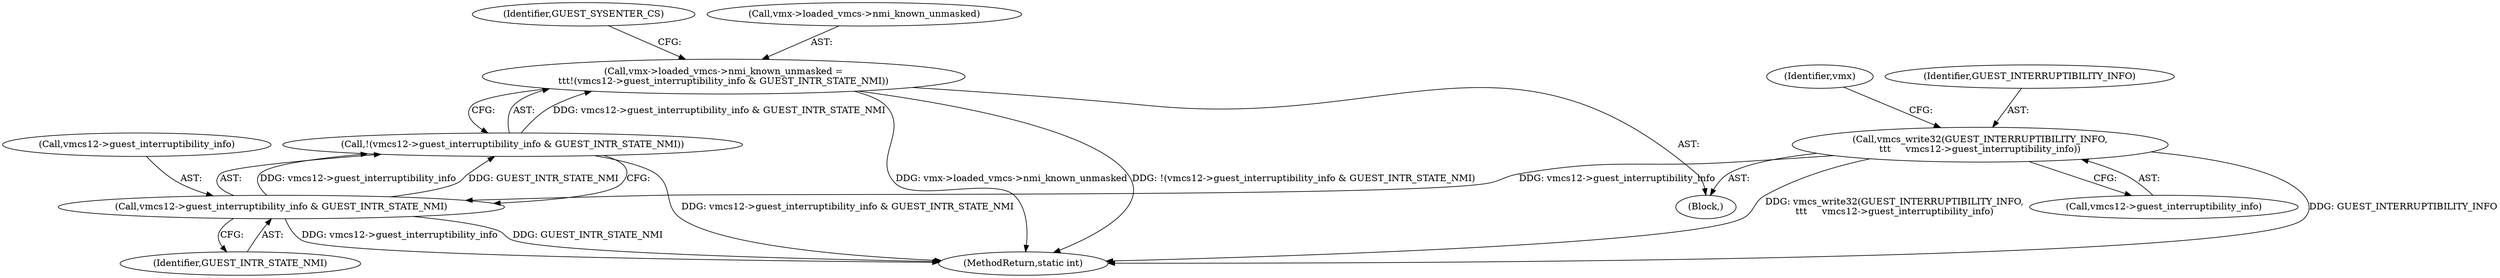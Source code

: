 digraph "0_linux_51aa68e7d57e3217192d88ce90fd5b8ef29ec94f@pointer" {
"1000374" [label="(Call,vmx->loaded_vmcs->nmi_known_unmasked =\n\t\t\t!(vmcs12->guest_interruptibility_info & GUEST_INTR_STATE_NMI))"];
"1000380" [label="(Call,!(vmcs12->guest_interruptibility_info & GUEST_INTR_STATE_NMI))"];
"1000381" [label="(Call,vmcs12->guest_interruptibility_info & GUEST_INTR_STATE_NMI)"];
"1000369" [label="(Call,vmcs_write32(GUEST_INTERRUPTIBILITY_INFO,\n\t\t\t     vmcs12->guest_interruptibility_info))"];
"1000353" [label="(Block,)"];
"1000369" [label="(Call,vmcs_write32(GUEST_INTERRUPTIBILITY_INFO,\n\t\t\t     vmcs12->guest_interruptibility_info))"];
"1000380" [label="(Call,!(vmcs12->guest_interruptibility_info & GUEST_INTR_STATE_NMI))"];
"1000381" [label="(Call,vmcs12->guest_interruptibility_info & GUEST_INTR_STATE_NMI)"];
"1000392" [label="(Identifier,GUEST_SYSENTER_CS)"];
"1001021" [label="(MethodReturn,static int)"];
"1000371" [label="(Call,vmcs12->guest_interruptibility_info)"];
"1000374" [label="(Call,vmx->loaded_vmcs->nmi_known_unmasked =\n\t\t\t!(vmcs12->guest_interruptibility_info & GUEST_INTR_STATE_NMI))"];
"1000382" [label="(Call,vmcs12->guest_interruptibility_info)"];
"1000375" [label="(Call,vmx->loaded_vmcs->nmi_known_unmasked)"];
"1000377" [label="(Identifier,vmx)"];
"1000370" [label="(Identifier,GUEST_INTERRUPTIBILITY_INFO)"];
"1000385" [label="(Identifier,GUEST_INTR_STATE_NMI)"];
"1000374" -> "1000353"  [label="AST: "];
"1000374" -> "1000380"  [label="CFG: "];
"1000375" -> "1000374"  [label="AST: "];
"1000380" -> "1000374"  [label="AST: "];
"1000392" -> "1000374"  [label="CFG: "];
"1000374" -> "1001021"  [label="DDG: vmx->loaded_vmcs->nmi_known_unmasked"];
"1000374" -> "1001021"  [label="DDG: !(vmcs12->guest_interruptibility_info & GUEST_INTR_STATE_NMI)"];
"1000380" -> "1000374"  [label="DDG: vmcs12->guest_interruptibility_info & GUEST_INTR_STATE_NMI"];
"1000380" -> "1000381"  [label="CFG: "];
"1000381" -> "1000380"  [label="AST: "];
"1000380" -> "1001021"  [label="DDG: vmcs12->guest_interruptibility_info & GUEST_INTR_STATE_NMI"];
"1000381" -> "1000380"  [label="DDG: vmcs12->guest_interruptibility_info"];
"1000381" -> "1000380"  [label="DDG: GUEST_INTR_STATE_NMI"];
"1000381" -> "1000385"  [label="CFG: "];
"1000382" -> "1000381"  [label="AST: "];
"1000385" -> "1000381"  [label="AST: "];
"1000381" -> "1001021"  [label="DDG: vmcs12->guest_interruptibility_info"];
"1000381" -> "1001021"  [label="DDG: GUEST_INTR_STATE_NMI"];
"1000369" -> "1000381"  [label="DDG: vmcs12->guest_interruptibility_info"];
"1000369" -> "1000353"  [label="AST: "];
"1000369" -> "1000371"  [label="CFG: "];
"1000370" -> "1000369"  [label="AST: "];
"1000371" -> "1000369"  [label="AST: "];
"1000377" -> "1000369"  [label="CFG: "];
"1000369" -> "1001021"  [label="DDG: vmcs_write32(GUEST_INTERRUPTIBILITY_INFO,\n\t\t\t     vmcs12->guest_interruptibility_info)"];
"1000369" -> "1001021"  [label="DDG: GUEST_INTERRUPTIBILITY_INFO"];
}
